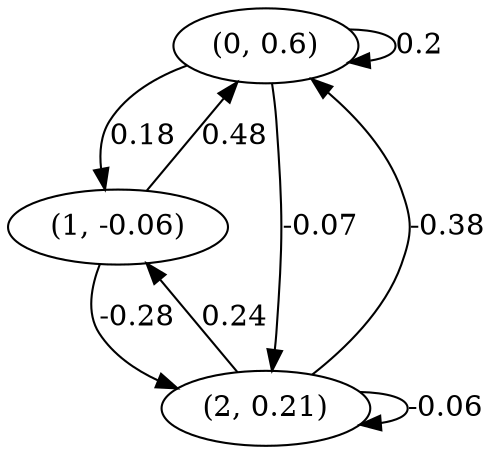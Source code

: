 digraph {
    0 [ label = "(0, 0.6)" ]
    1 [ label = "(1, -0.06)" ]
    2 [ label = "(2, 0.21)" ]
    0 -> 0 [ label = "0.2" ]
    2 -> 2 [ label = "-0.06" ]
    1 -> 0 [ label = "0.48" ]
    2 -> 0 [ label = "-0.38" ]
    0 -> 1 [ label = "0.18" ]
    2 -> 1 [ label = "0.24" ]
    0 -> 2 [ label = "-0.07" ]
    1 -> 2 [ label = "-0.28" ]
}

